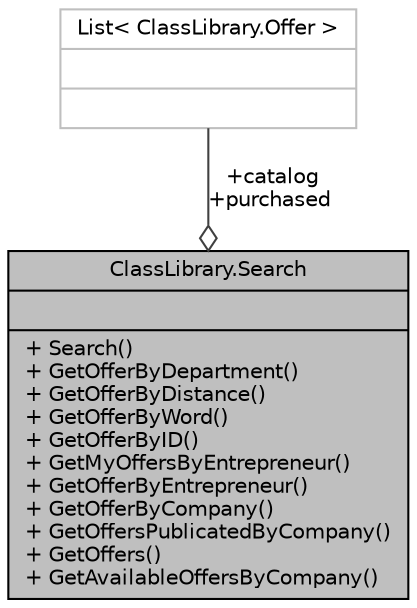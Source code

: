 digraph "ClassLibrary.Search"
{
 // INTERACTIVE_SVG=YES
 // LATEX_PDF_SIZE
  edge [fontname="Helvetica",fontsize="10",labelfontname="Helvetica",labelfontsize="10"];
  node [fontname="Helvetica",fontsize="10",shape=record];
  Node1 [label="{ClassLibrary.Search\n||+ Search()\l+ GetOfferByDepartment()\l+ GetOfferByDistance()\l+ GetOfferByWord()\l+ GetOfferByID()\l+ GetMyOffersByEntrepreneur()\l+ GetOfferByEntrepreneur()\l+ GetOfferByCompany()\l+ GetOffersPublicatedByCompany()\l+ GetOffers()\l+ GetAvailableOffersByCompany()\l}",height=0.2,width=0.4,color="black", fillcolor="grey75", style="filled", fontcolor="black",tooltip="Esta clase es la responsable de las busquedas dentro del catalogo de ofertas de la aplicacion"];
  Node2 -> Node1 [color="grey25",fontsize="10",style="solid",label=" +catalog\n+purchased" ,arrowhead="odiamond",fontname="Helvetica"];
  Node2 [label="{List\< ClassLibrary.Offer \>\n||}",height=0.2,width=0.4,color="grey75", fillcolor="white", style="filled",tooltip=" "];
}

